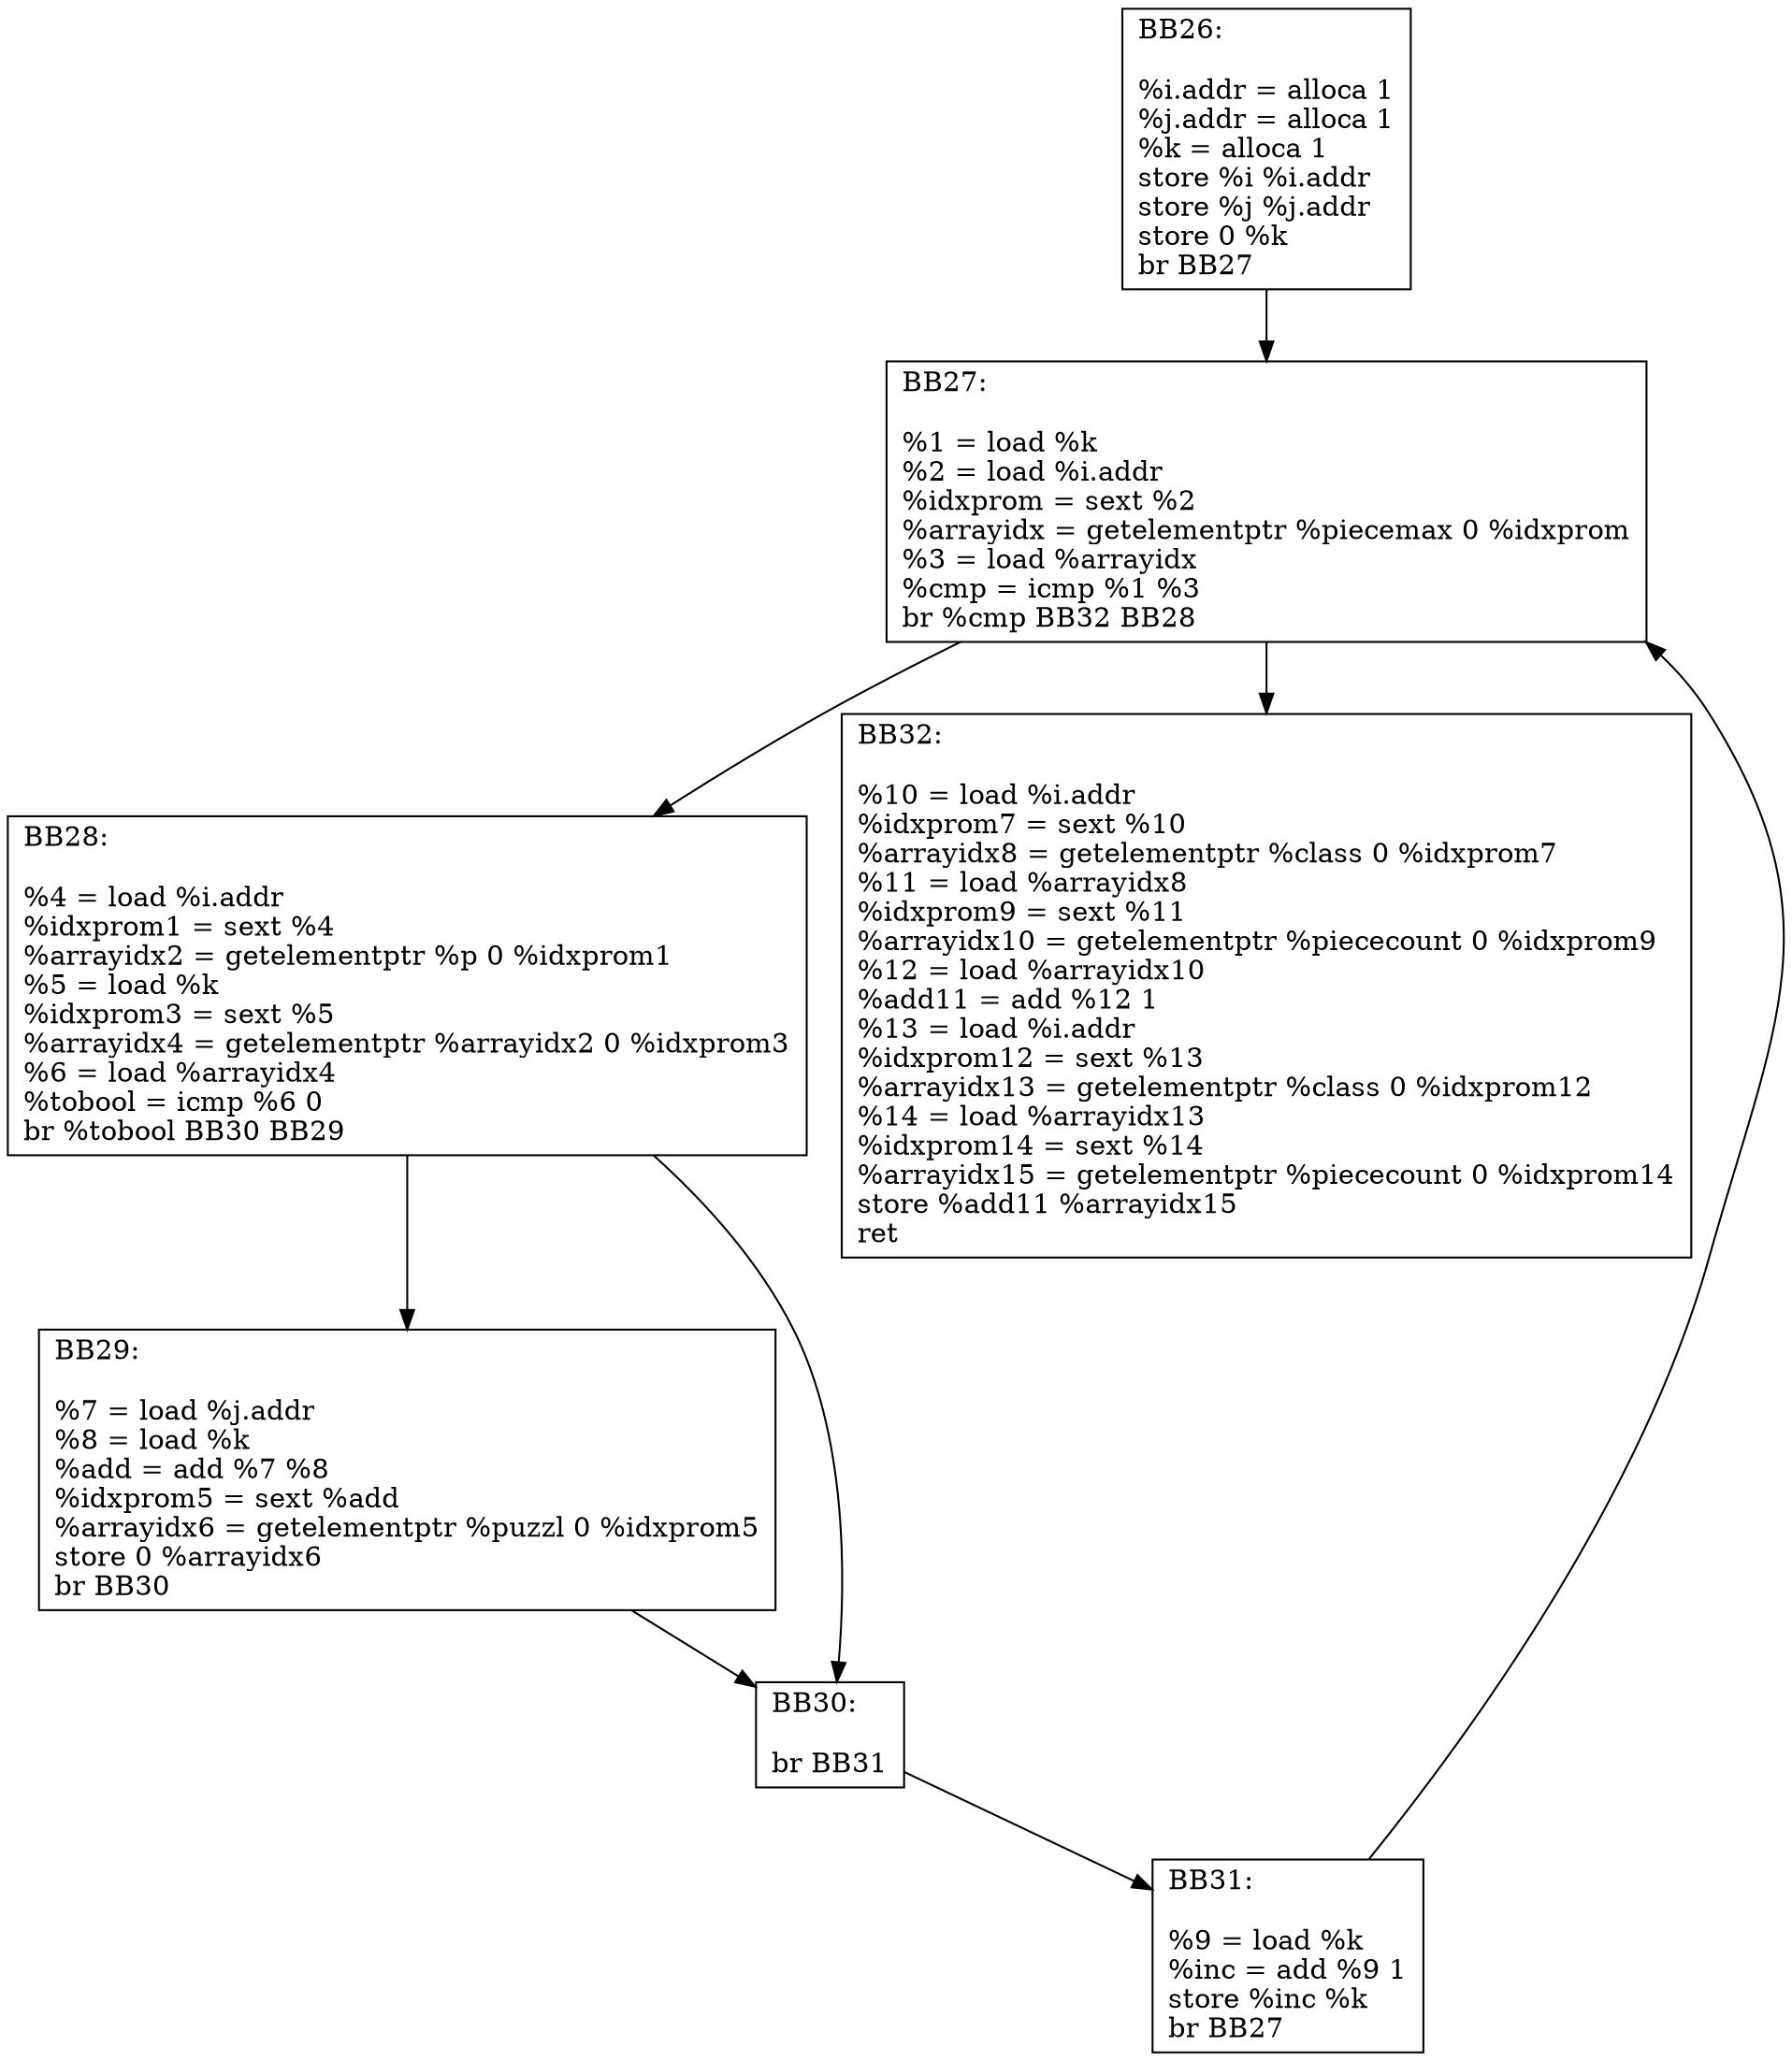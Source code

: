 digraph "CFG for 'Remove' function" {
BB26 [shape=record, label="{BB26:\l\l
%i.addr = alloca 1\l
%j.addr = alloca 1\l
%k = alloca 1\l
store %i %i.addr\l
store %j %j.addr\l
store 0 %k\l
br BB27\l
}"];
BB26 -> BB27
BB27 [shape=record, label="{BB27:\l\l
%1 = load %k\l
%2 = load %i.addr\l
%idxprom = sext %2\l
%arrayidx = getelementptr %piecemax 0 %idxprom\l
%3 = load %arrayidx\l
%cmp = icmp %1 %3\l
br %cmp BB32 BB28\l
}"];
BB27 -> BB28
BB27 -> BB32
BB28 [shape=record, label="{BB28:\l\l
%4 = load %i.addr\l
%idxprom1 = sext %4\l
%arrayidx2 = getelementptr %p 0 %idxprom1\l
%5 = load %k\l
%idxprom3 = sext %5\l
%arrayidx4 = getelementptr %arrayidx2 0 %idxprom3\l
%6 = load %arrayidx4\l
%tobool = icmp %6 0\l
br %tobool BB30 BB29\l
}"];
BB28 -> BB29
BB28 -> BB30
BB29 [shape=record, label="{BB29:\l\l
%7 = load %j.addr\l
%8 = load %k\l
%add = add %7 %8\l
%idxprom5 = sext %add\l
%arrayidx6 = getelementptr %puzzl 0 %idxprom5\l
store 0 %arrayidx6\l
br BB30\l
}"];
BB29 -> BB30
BB30 [shape=record, label="{BB30:\l\l
br BB31\l
}"];
BB30 -> BB31
BB31 [shape=record, label="{BB31:\l\l
%9 = load %k\l
%inc = add %9 1\l
store %inc %k\l
br BB27\l
}"];
BB31 -> BB27
BB32 [shape=record, label="{BB32:\l\l
%10 = load %i.addr\l
%idxprom7 = sext %10\l
%arrayidx8 = getelementptr %class 0 %idxprom7\l
%11 = load %arrayidx8\l
%idxprom9 = sext %11\l
%arrayidx10 = getelementptr %piececount 0 %idxprom9\l
%12 = load %arrayidx10\l
%add11 = add %12 1\l
%13 = load %i.addr\l
%idxprom12 = sext %13\l
%arrayidx13 = getelementptr %class 0 %idxprom12\l
%14 = load %arrayidx13\l
%idxprom14 = sext %14\l
%arrayidx15 = getelementptr %piececount 0 %idxprom14\l
store %add11 %arrayidx15\l
ret\l
}"];
}
